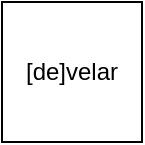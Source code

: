 <mxfile version="13.10.7" type="github">
  <diagram id="df4LoSMx6PirMKs4pR7R" name="Page-1">
    <mxGraphModel dx="868" dy="487" grid="1" gridSize="10" guides="1" tooltips="1" connect="1" arrows="1" fold="1" page="1" pageScale="1" pageWidth="850" pageHeight="1100" math="0" shadow="0">
      <root>
        <mxCell id="0" />
        <mxCell id="1" parent="0" />
        <mxCell id="53Ct0VY88A1SnN8FUH9h-8" value="[de]velar" style="whiteSpace=wrap;html=1;aspect=fixed;" vertex="1" parent="1">
          <mxGeometry x="385" y="20" width="70" height="70" as="geometry" />
        </mxCell>
      </root>
    </mxGraphModel>
  </diagram>
</mxfile>
